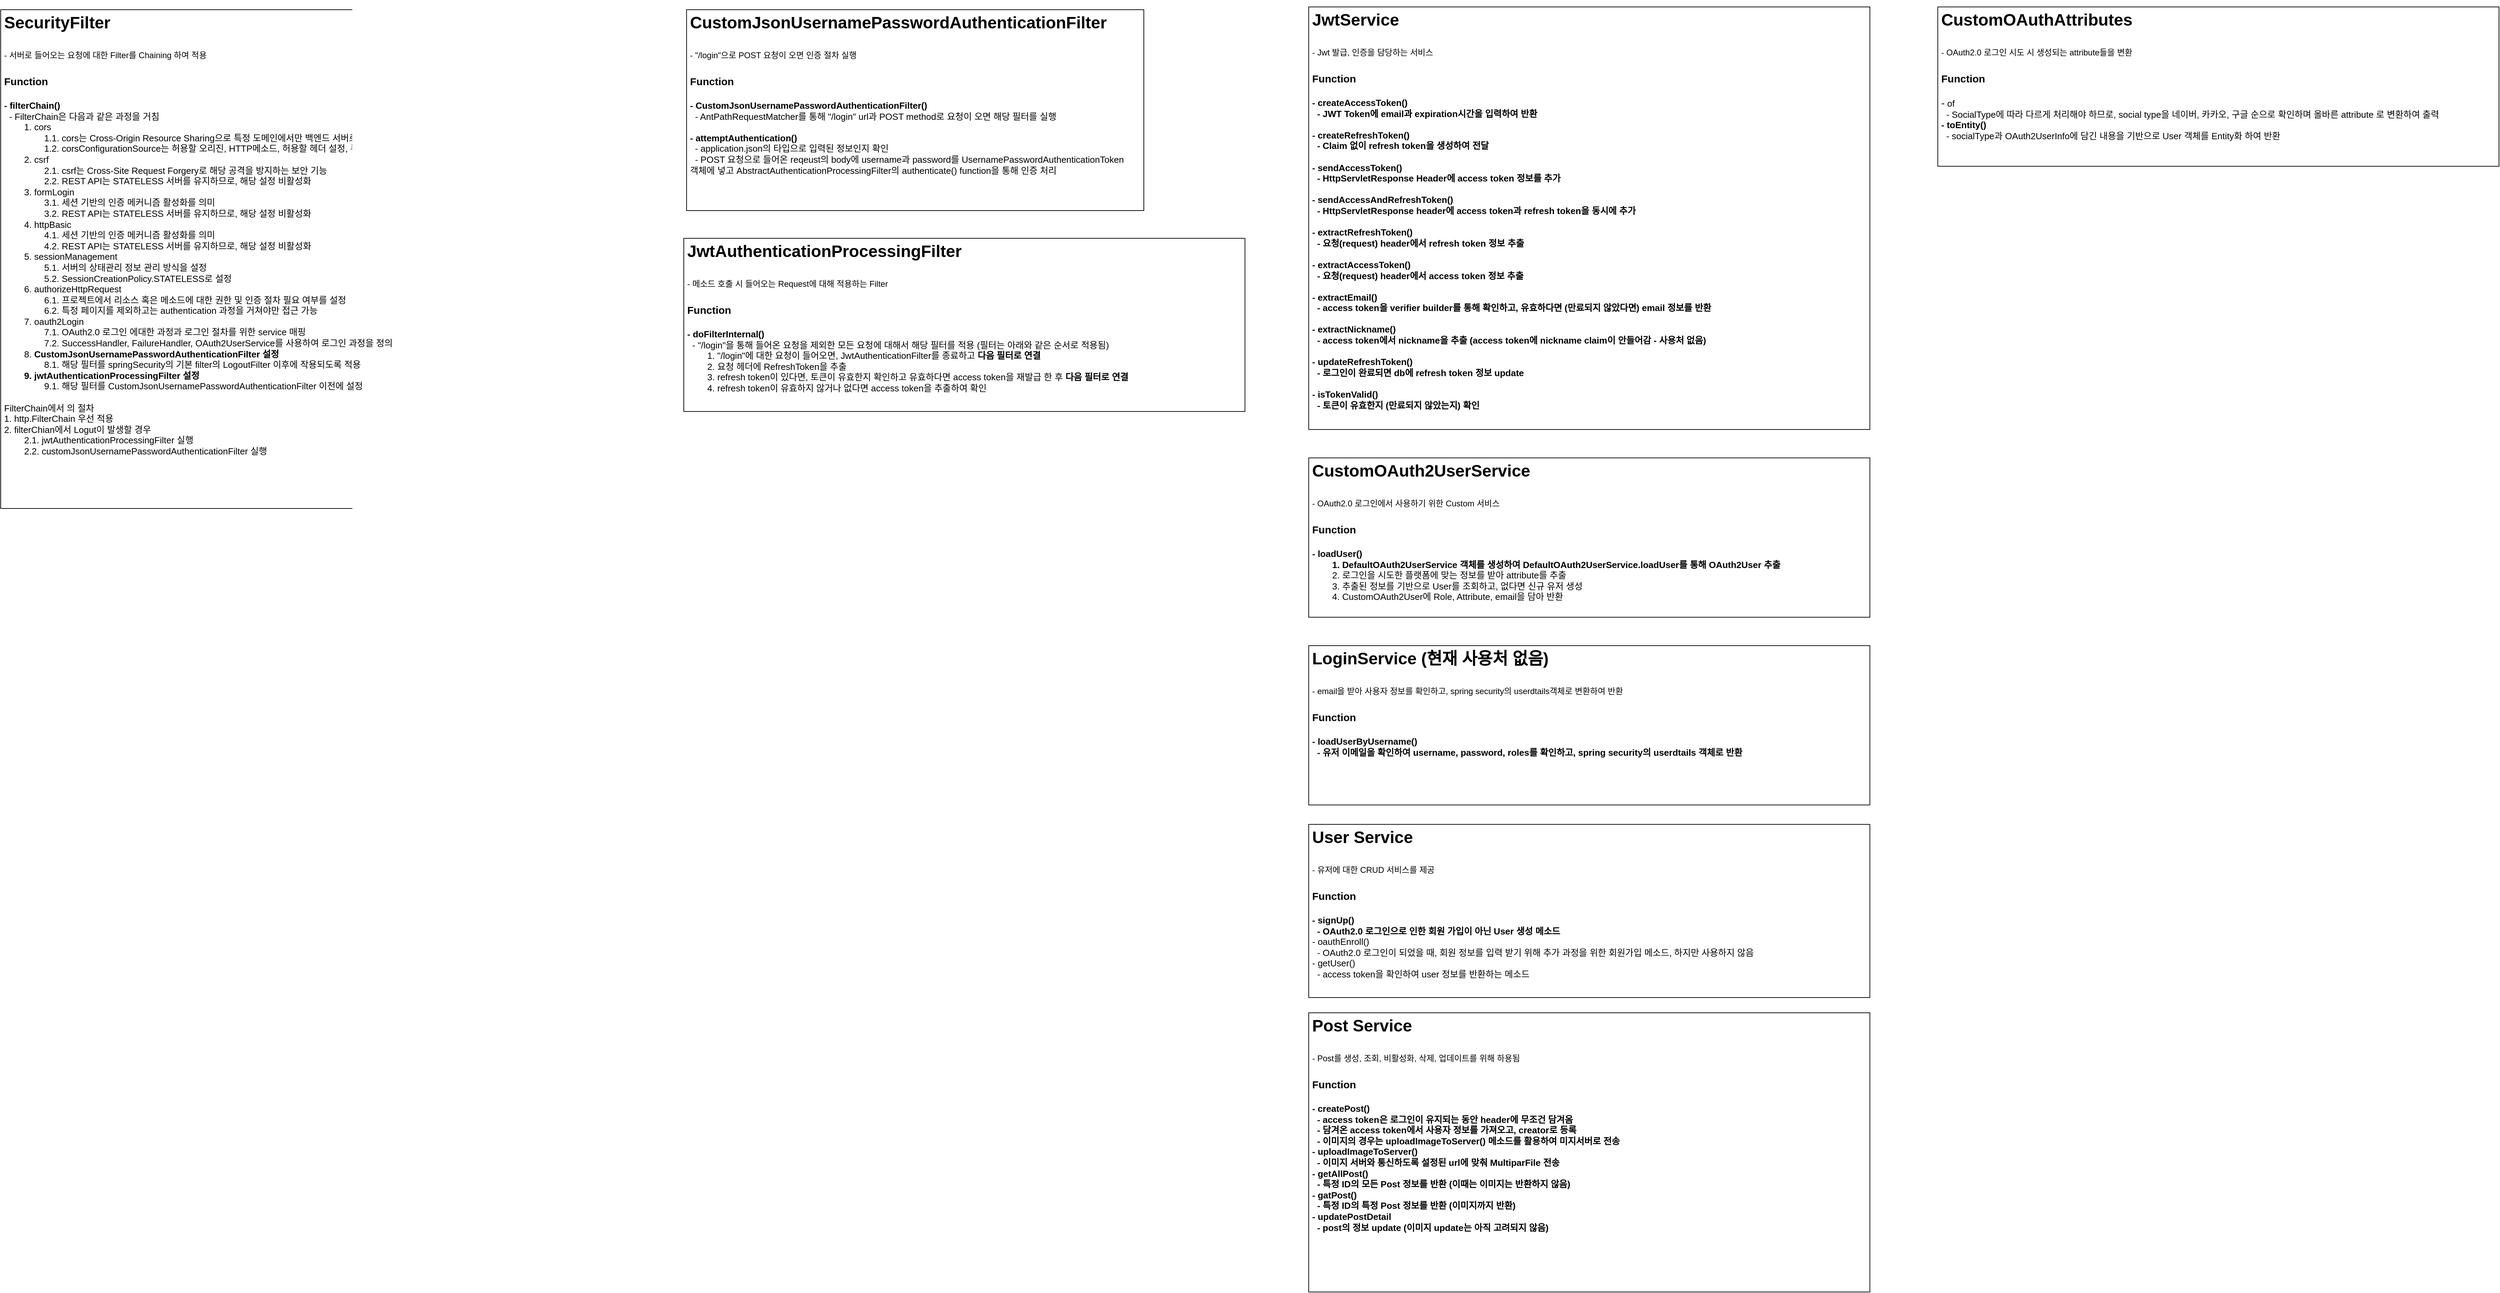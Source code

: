<mxfile version="23.1.8" type="github">
  <diagram name="Page-1" id="2YBvvXClWsGukQMizWep">
    <mxGraphModel dx="1817" dy="1123" grid="0" gridSize="10" guides="1" tooltips="1" connect="1" arrows="1" fold="1" page="0" pageScale="1" pageWidth="850" pageHeight="1100" math="0" shadow="0">
      <root>
        <mxCell id="0" />
        <mxCell id="1" parent="0" />
        <mxCell id="1fV30mokUrKp74guWzHp-1" value="&lt;p style=&quot;line-height: 40%;&quot;&gt;&lt;/p&gt;&lt;h1 style=&quot;line-height: 110%;&quot;&gt;&lt;span style=&quot;background-color: initial;&quot;&gt;CustomJsonUsernamePasswordAuthenticationFilter&lt;/span&gt;&lt;/h1&gt;&lt;h1 style=&quot;line-height: 110%;&quot;&gt;&lt;span style=&quot;font-size: 12px; font-weight: 400;&quot;&gt;- &quot;/login&quot;으로 POST 요청이 오면 인증 절차 실행&lt;/span&gt;&lt;/h1&gt;&lt;div style=&quot;line-height: 120%; font-size: 15px;&quot;&gt;&lt;font style=&quot;font-size: 15px;&quot;&gt;&lt;b&gt;Function&lt;/b&gt;&lt;/font&gt;&lt;/div&gt;&lt;div style=&quot;line-height: 120%; font-size: 15px;&quot;&gt;&lt;font style=&quot;font-size: 15px;&quot;&gt;&lt;b&gt;&lt;br&gt;&lt;/b&gt;&lt;/font&gt;&lt;/div&gt;&lt;div style=&quot;line-height: 120%; font-size: 13px;&quot;&gt;&lt;font style=&quot;font-size: 13px;&quot;&gt;&lt;b&gt;-&amp;nbsp;CustomJsonUsernamePasswordAuthenticationFilter()&lt;/b&gt;&lt;/font&gt;&lt;/div&gt;&lt;div style=&quot;line-height: 120%; font-size: 13px;&quot;&gt;&lt;font style=&quot;font-size: 13px;&quot;&gt;&amp;nbsp; - AntPathRequestMatcher를 통해 &quot;/login&quot; url과 POST method로 요청이 오면 해당 필터를 실행&lt;/font&gt;&lt;/div&gt;&lt;div style=&quot;line-height: 120%; font-size: 13px;&quot;&gt;&lt;font style=&quot;font-size: 13px;&quot;&gt;&lt;br&gt;&lt;/font&gt;&lt;/div&gt;&lt;div style=&quot;line-height: 120%; font-size: 13px;&quot;&gt;&lt;b&gt;&lt;font style=&quot;font-size: 13px;&quot;&gt;-&amp;nbsp;attemptAuthentication&lt;/font&gt;&lt;span style=&quot;background-color: initial;&quot;&gt;()&lt;/span&gt;&lt;/b&gt;&lt;/div&gt;&lt;div style=&quot;line-height: 120%; font-size: 13px;&quot;&gt;&lt;font style=&quot;font-size: 13px;&quot;&gt;&amp;nbsp; - application.json의 타입으로 입력된 정보인지 확인&lt;/font&gt;&lt;/div&gt;&lt;div style=&quot;line-height: 120%; font-size: 13px;&quot;&gt;&lt;font style=&quot;font-size: 13px;&quot;&gt;&amp;nbsp; - POST 요청으로 들어온 reqeust의 body에 username과 password를 UsernamePasswordAuthenticationToken&amp;nbsp; &amp;nbsp; &amp;nbsp; &amp;nbsp; 객체에 넣고 AbstractAuthenticationProcessingFilter의 authenticate() function을 통해 인증 처리&lt;/font&gt;&lt;/div&gt;&lt;p&gt;&lt;/p&gt;" style="text;html=1;spacing=5;spacingTop=-20;whiteSpace=wrap;overflow=hidden;rounded=0;strokeColor=default;" parent="1" vertex="1">
          <mxGeometry x="230" y="95" width="660" height="290" as="geometry" />
        </mxCell>
        <mxCell id="cRLDKxiATWoi08usjRkC-1" value="&lt;p style=&quot;line-height: 40%;&quot;&gt;&lt;/p&gt;&lt;h1 style=&quot;line-height: 110%;&quot;&gt;&lt;span style=&quot;background-color: initial;&quot;&gt;SecurityFilter&lt;/span&gt;&lt;/h1&gt;&lt;h1 style=&quot;line-height: 110%;&quot;&gt;&lt;span style=&quot;font-size: 12px; font-weight: 400;&quot;&gt;- 서버로 들어오는 요청에 대한 Filter를 Chaining 하여 적용&lt;/span&gt;&lt;/h1&gt;&lt;div style=&quot;line-height: 120%; font-size: 15px;&quot;&gt;&lt;font style=&quot;font-size: 15px;&quot;&gt;&lt;b&gt;Function&lt;/b&gt;&lt;/font&gt;&lt;/div&gt;&lt;div style=&quot;line-height: 120%; font-size: 15px;&quot;&gt;&lt;font style=&quot;font-size: 15px;&quot;&gt;&lt;b&gt;&lt;br&gt;&lt;/b&gt;&lt;/font&gt;&lt;/div&gt;&lt;div style=&quot;line-height: 120%; font-size: 13px;&quot;&gt;&lt;font style=&quot;font-size: 13px;&quot;&gt;&lt;b&gt;- filterChain()&lt;/b&gt;&lt;/font&gt;&lt;/div&gt;&lt;div style=&quot;line-height: 120%; font-size: 13px;&quot;&gt;&lt;font style=&quot;font-size: 13px;&quot;&gt;&amp;nbsp; - FilterChain은 다음과 같은 과정을 거침&lt;/font&gt;&lt;/div&gt;&lt;div style=&quot;line-height: 120%; font-size: 13px;&quot;&gt;&lt;span style=&quot;white-space: pre;&quot;&gt;&#x9;&lt;/span&gt;1. cors&lt;br&gt;&lt;/div&gt;&lt;div style=&quot;line-height: 120%; font-size: 13px;&quot;&gt;&lt;span style=&quot;white-space: pre;&quot;&gt;&#x9;&lt;/span&gt;&lt;span style=&quot;white-space: pre;&quot;&gt;&#x9;&lt;/span&gt;1.1. cors는 Cross-Origin Resource Sharing으로 특정 도메인에서만 백엔드 서버로 접근이 가능하도록 설정&lt;br&gt;&lt;/div&gt;&lt;div style=&quot;line-height: 120%; font-size: 13px;&quot;&gt;&lt;span style=&quot;white-space: pre;&quot;&gt;&#x9;&lt;/span&gt;&lt;span style=&quot;white-space: pre;&quot;&gt;&#x9;&lt;/span&gt;1.2. corsConfigurationSource는 허용할 오리진, HTTP메소드, 허용할 헤더 설정, 쿠키 사용 여부, pre-flight 캐싱 설정&lt;/div&gt;&lt;div style=&quot;line-height: 120%; font-size: 13px;&quot;&gt;&lt;span style=&quot;white-space: pre;&quot;&gt;&#x9;&lt;/span&gt;2. csrf&lt;br&gt;&lt;/div&gt;&lt;div style=&quot;line-height: 120%; font-size: 13px;&quot;&gt;&lt;span style=&quot;white-space: pre;&quot;&gt;&#x9;&lt;/span&gt;&lt;span style=&quot;white-space: pre;&quot;&gt;&#x9;&lt;/span&gt;2.1. csrf는 Cross-Site Request Forgery로 해당 공격을 방지하는 보안 기능&lt;br&gt;&lt;/div&gt;&lt;div style=&quot;line-height: 120%; font-size: 13px;&quot;&gt;&lt;span style=&quot;white-space: pre;&quot;&gt;&#x9;&lt;/span&gt;&lt;span style=&quot;white-space: pre;&quot;&gt;&#x9;&lt;/span&gt;2.2. REST API는 STATELESS 서버를 유지하므로, 해당 설정 비활성화&lt;br&gt;&lt;/div&gt;&lt;div style=&quot;line-height: 120%; font-size: 13px;&quot;&gt;&lt;span style=&quot;white-space: pre;&quot;&gt;&#x9;&lt;/span&gt;3. formLogin&lt;br&gt;&lt;/div&gt;&lt;div style=&quot;line-height: 120%; font-size: 13px;&quot;&gt;&lt;span style=&quot;white-space: pre;&quot;&gt;&#x9;&lt;/span&gt;&lt;span style=&quot;white-space: pre;&quot;&gt;&#x9;&lt;/span&gt;3.1. 세션 기반의 인증 메커니즘 활성화를 의미&lt;br&gt;&lt;/div&gt;&lt;div style=&quot;line-height: 120%; font-size: 13px;&quot;&gt;&lt;span style=&quot;white-space: pre;&quot;&gt;&#x9;&lt;/span&gt;&lt;span style=&quot;white-space: pre;&quot;&gt;&#x9;&lt;/span&gt;3.2. REST API는 STATELESS 서버를 유지하므로, 해당 설정 비활성화&lt;br&gt;&lt;/div&gt;&lt;div style=&quot;line-height: 120%; font-size: 13px;&quot;&gt;&lt;span style=&quot;white-space: pre;&quot;&gt;&#x9;&lt;/span&gt;4. httpBasic&lt;br&gt;&lt;/div&gt;&lt;div style=&quot;line-height: 120%; font-size: 13px;&quot;&gt;&lt;span style=&quot;white-space: pre;&quot;&gt;&#x9;&lt;/span&gt;&lt;span style=&quot;white-space: pre;&quot;&gt;&#x9;&lt;/span&gt;4.1. 세션 기반의 인증 메커니즘 활성화를 의미&lt;br&gt;&lt;/div&gt;&lt;div style=&quot;line-height: 120%; font-size: 13px;&quot;&gt;&lt;span style=&quot;white-space: pre;&quot;&gt;&#x9;&lt;/span&gt;&lt;span style=&quot;white-space: pre;&quot;&gt;&#x9;&lt;/span&gt;4.2. REST API는 STATELESS 서버를 유지하므로, 해당 설정 비활성화&lt;br&gt;&lt;/div&gt;&lt;div style=&quot;line-height: 120%; font-size: 13px;&quot;&gt;&lt;span style=&quot;white-space: pre;&quot;&gt;&#x9;&lt;/span&gt;5. sessionManagement&lt;br&gt;&lt;/div&gt;&lt;div style=&quot;line-height: 120%; font-size: 13px;&quot;&gt;&lt;span style=&quot;white-space: pre;&quot;&gt;&#x9;&lt;/span&gt;&lt;span style=&quot;white-space: pre;&quot;&gt;&#x9;&lt;/span&gt;5.1. 서버의 상태관리 정보 관리 방식을 설정&lt;br&gt;&lt;/div&gt;&lt;div style=&quot;line-height: 120%; font-size: 13px;&quot;&gt;&lt;span style=&quot;white-space: pre;&quot;&gt;&#x9;&lt;/span&gt;&lt;span style=&quot;white-space: pre;&quot;&gt;&#x9;&lt;/span&gt;5.2. SessionCreationPolicy.STATELESS로 설정&lt;br&gt;&lt;/div&gt;&lt;div style=&quot;line-height: 120%; font-size: 13px;&quot;&gt;&lt;span style=&quot;white-space: pre;&quot;&gt;&#x9;&lt;/span&gt;6. authorizeHttpRequest&lt;br&gt;&lt;/div&gt;&lt;div style=&quot;line-height: 120%; font-size: 13px;&quot;&gt;&lt;span style=&quot;white-space: pre;&quot;&gt;&#x9;&lt;/span&gt;&lt;span style=&quot;white-space: pre;&quot;&gt;&#x9;&lt;/span&gt;6.1. 프로젝트에서 리소스 혹은 메소드에 대한 권한 및 인증 절차 필요 여부를 설정&lt;br&gt;&lt;/div&gt;&lt;div style=&quot;line-height: 120%; font-size: 13px;&quot;&gt;&lt;span style=&quot;white-space: pre;&quot;&gt;&#x9;&lt;/span&gt;&lt;span style=&quot;white-space: pre;&quot;&gt;&#x9;&lt;/span&gt;6.2. 특정 페이지를 제외하고는 authentication 과정을 거쳐야만 접근 가능&lt;br&gt;&lt;/div&gt;&lt;div style=&quot;line-height: 120%; font-size: 13px;&quot;&gt;&lt;span style=&quot;white-space: pre;&quot;&gt;&#x9;&lt;/span&gt;7. oauth2Login&lt;br&gt;&lt;/div&gt;&lt;div style=&quot;line-height: 120%; font-size: 13px;&quot;&gt;&lt;span style=&quot;white-space: pre;&quot;&gt;&#x9;&lt;/span&gt;&lt;span style=&quot;white-space: pre;&quot;&gt;&#x9;&lt;/span&gt;7.1. OAuth2.0 로그인 에대한 과정과 로그인 절차를 위한 service 매핑&lt;br&gt;&lt;/div&gt;&lt;div style=&quot;line-height: 120%; font-size: 13px;&quot;&gt;&lt;span style=&quot;white-space: pre;&quot;&gt;&#x9;&lt;/span&gt;&lt;span style=&quot;white-space: pre;&quot;&gt;&#x9;&lt;/span&gt;7.2. SuccessHandler, FailureHandler, OAuth2UserService를 사용하여 로그인 과정을 정의&lt;br&gt;&lt;/div&gt;&lt;div style=&quot;line-height: 120%; font-size: 13px;&quot;&gt;&lt;span style=&quot;white-space: pre;&quot;&gt;&#x9;&lt;/span&gt;8. &lt;b&gt;CustomJsonUsernamePasswordAuthenticationFilter 설정&lt;/b&gt;&lt;br&gt;&lt;/div&gt;&lt;div style=&quot;line-height: 120%; font-size: 13px;&quot;&gt;&lt;span style=&quot;white-space: pre;&quot;&gt;&#x9;&lt;/span&gt;&lt;span style=&quot;white-space: pre;&quot;&gt;&#x9;&lt;/span&gt;8.1. 해당 필터를 springSecurity의 기본 filter의 LogoutFilter 이후에 작용되도록 적용&lt;br&gt;&lt;/div&gt;&lt;div style=&quot;line-height: 120%; font-size: 13px;&quot;&gt;&lt;b&gt;&lt;span style=&quot;white-space: pre;&quot;&gt;&#x9;&lt;/span&gt;9. jwtAuthenticationProcessingFilter 설정&lt;/b&gt;&lt;br&gt;&lt;/div&gt;&lt;div style=&quot;line-height: 120%; font-size: 13px;&quot;&gt;&lt;span style=&quot;font-weight: bold; white-space: pre;&quot;&gt;&#x9;&lt;/span&gt;&lt;span style=&quot;font-weight: bold; white-space: pre;&quot;&gt;&#x9;&lt;/span&gt;9.1. 해당 필터를 CustomJsonUsernamePasswordAuthenticationFilter 이전에 설정&lt;br&gt;&lt;/div&gt;&lt;div style=&quot;line-height: 120%; font-size: 13px;&quot;&gt;&lt;br&gt;&lt;/div&gt;&lt;div style=&quot;line-height: 120%; font-size: 13px;&quot;&gt;FilterChain에서 의 절차&lt;/div&gt;&lt;div style=&quot;line-height: 120%; font-size: 13px;&quot;&gt;1. http.FilterChain 우선 적용&lt;/div&gt;&lt;div style=&quot;line-height: 120%; font-size: 13px;&quot;&gt;2. filterChian에서 Logut이 발생할 경우&lt;/div&gt;&lt;div style=&quot;line-height: 120%; font-size: 13px;&quot;&gt;&lt;span style=&quot;white-space: pre;&quot;&gt;&#x9;&lt;/span&gt;2.1. jwtAuthenticationProcessingFilter 실행&lt;br&gt;&lt;/div&gt;&lt;div style=&quot;line-height: 120%; font-size: 13px;&quot;&gt;&lt;span style=&quot;white-space: pre;&quot;&gt;&#x9;&lt;/span&gt;2.2. customJsonUsernamePasswordAuthenticationFilter 실행&lt;br&gt;&lt;/div&gt;&lt;p&gt;&lt;/p&gt;" style="text;html=1;spacing=5;spacingTop=-20;whiteSpace=wrap;overflow=hidden;rounded=0;shadow=0;strokeColor=default;" parent="1" vertex="1">
          <mxGeometry x="-760" y="95" width="810" height="720" as="geometry" />
        </mxCell>
        <mxCell id="cRLDKxiATWoi08usjRkC-2" value="&lt;p style=&quot;line-height: 40%;&quot;&gt;&lt;/p&gt;&lt;h1 style=&quot;line-height: 110%;&quot;&gt;JwtAuthenticationProcessingFilter&lt;/h1&gt;&lt;h1 style=&quot;line-height: 110%;&quot;&gt;&lt;span style=&quot;font-size: 12px; font-weight: 400;&quot;&gt;- 메소드 호출 시 들어오는 Request에 대해 적용하는 Filter&lt;/span&gt;&lt;/h1&gt;&lt;div style=&quot;line-height: 120%; font-size: 15px;&quot;&gt;&lt;font style=&quot;font-size: 15px;&quot;&gt;&lt;b&gt;Function&lt;/b&gt;&lt;/font&gt;&lt;/div&gt;&lt;div style=&quot;line-height: 120%; font-size: 15px;&quot;&gt;&lt;font style=&quot;font-size: 15px;&quot;&gt;&lt;b&gt;&lt;br&gt;&lt;/b&gt;&lt;/font&gt;&lt;/div&gt;&lt;div style=&quot;line-height: 120%; font-size: 13px;&quot;&gt;&lt;font style=&quot;font-size: 13px;&quot;&gt;&lt;b&gt;- doFilterInternal()&lt;/b&gt;&lt;/font&gt;&lt;/div&gt;&lt;div style=&quot;line-height: 120%; font-size: 13px;&quot;&gt;&lt;font style=&quot;font-size: 13px;&quot;&gt;&amp;nbsp; - &quot;/login&quot;을 통해 들어온 요청을 제외한 모든 요청에 대해서 해당 필터를 적용 (필터는 아래와 같은 순서로 적용됨)&lt;/font&gt;&lt;/div&gt;&lt;div style=&quot;line-height: 120%; font-size: 13px;&quot;&gt;&lt;font style=&quot;font-size: 13px;&quot;&gt;&lt;span style=&quot;white-space: pre;&quot;&gt;&#x9;&lt;/span&gt;1. &quot;/login&quot;에 대한 요청이 들어오면, JwtAuthenticationFilter를 종료하고 &lt;b&gt;다음 필터로 연결&lt;/b&gt;&lt;br&gt;&lt;/font&gt;&lt;/div&gt;&lt;div style=&quot;line-height: 120%; font-size: 13px;&quot;&gt;&lt;font style=&quot;font-size: 13px;&quot;&gt;&lt;span style=&quot;white-space: pre;&quot;&gt;&#x9;&lt;/span&gt;2. 요청 헤더에 RefreshToken을 추출&lt;br&gt;&lt;/font&gt;&lt;/div&gt;&lt;div style=&quot;line-height: 120%; font-size: 13px;&quot;&gt;&lt;font style=&quot;font-size: 13px;&quot;&gt;&lt;span style=&quot;white-space: pre;&quot;&gt;&#x9;&lt;/span&gt;3. refresh token이 있다면, 토큰이 유효한지 확인하고 유효하다면 access token을 재발급 한 후 &lt;b&gt;다음 필터로 연결&lt;/b&gt;&lt;br&gt;&lt;/font&gt;&lt;/div&gt;&lt;div style=&quot;line-height: 120%; font-size: 13px;&quot;&gt;&lt;font style=&quot;font-size: 13px;&quot;&gt;&lt;span style=&quot;white-space: pre;&quot;&gt;&#x9;&lt;/span&gt;4. refresh token이 유효하지 않거나 없다면 access token을 추출하여 확인&lt;br&gt;&lt;/font&gt;&lt;/div&gt;&lt;div style=&quot;line-height: 120%; font-size: 13px;&quot;&gt;&lt;font style=&quot;font-size: 13px;&quot;&gt;&lt;br&gt;&lt;/font&gt;&lt;/div&gt;&lt;p&gt;&lt;/p&gt;" style="text;html=1;spacing=5;spacingTop=-20;whiteSpace=wrap;overflow=hidden;rounded=0;shadow=0;strokeColor=default;" parent="1" vertex="1">
          <mxGeometry x="226" y="425" width="810" height="250" as="geometry" />
        </mxCell>
        <mxCell id="cRLDKxiATWoi08usjRkC-3" value="&lt;p style=&quot;line-height: 40%;&quot;&gt;&lt;/p&gt;&lt;h1 style=&quot;line-height: 110%;&quot;&gt;JwtService&lt;/h1&gt;&lt;h1 style=&quot;line-height: 110%;&quot;&gt;&lt;span style=&quot;font-size: 12px; font-weight: 400;&quot;&gt;- Jwt 발급, 인증을 담당하는 서비스&lt;/span&gt;&lt;/h1&gt;&lt;div style=&quot;line-height: 120%; font-size: 15px;&quot;&gt;&lt;font style=&quot;font-size: 15px;&quot;&gt;&lt;b&gt;Function&lt;/b&gt;&lt;/font&gt;&lt;/div&gt;&lt;div style=&quot;line-height: 120%; font-size: 15px;&quot;&gt;&lt;font style=&quot;font-size: 15px;&quot;&gt;&lt;b&gt;&lt;br&gt;&lt;/b&gt;&lt;/font&gt;&lt;/div&gt;&lt;div style=&quot;line-height: 120%; font-size: 13px;&quot;&gt;&lt;font style=&quot;font-size: 13px;&quot;&gt;&lt;b&gt;- createAccessToken()&lt;/b&gt;&lt;/font&gt;&lt;/div&gt;&lt;div style=&quot;line-height: 120%; font-size: 13px;&quot;&gt;&lt;font style=&quot;font-size: 13px;&quot;&gt;&lt;b&gt;&amp;nbsp; - JWT Token에 email과 expiration시간을 입력하여 반환&lt;/b&gt;&lt;/font&gt;&lt;/div&gt;&lt;div style=&quot;line-height: 120%; font-size: 13px;&quot;&gt;&lt;font style=&quot;font-size: 13px;&quot;&gt;&lt;b&gt;&lt;br&gt;&lt;/b&gt;&lt;/font&gt;&lt;/div&gt;&lt;div style=&quot;line-height: 120%; font-size: 13px;&quot;&gt;&lt;font style=&quot;font-size: 13px;&quot;&gt;&lt;b&gt;- createRefreshToken()&lt;/b&gt;&lt;/font&gt;&lt;/div&gt;&lt;div style=&quot;line-height: 120%; font-size: 13px;&quot;&gt;&lt;font style=&quot;font-size: 13px;&quot;&gt;&lt;b&gt;&amp;nbsp; - Claim 없이 refresh token을 생성하여 전달&lt;/b&gt;&lt;/font&gt;&lt;/div&gt;&lt;div style=&quot;line-height: 120%; font-size: 13px;&quot;&gt;&lt;font style=&quot;font-size: 13px;&quot;&gt;&lt;b&gt;&lt;br&gt;&lt;/b&gt;&lt;/font&gt;&lt;/div&gt;&lt;div style=&quot;line-height: 120%; font-size: 13px;&quot;&gt;&lt;b&gt;- sendAccessToken()&lt;/b&gt;&lt;/div&gt;&lt;div style=&quot;line-height: 120%; font-size: 13px;&quot;&gt;&lt;b&gt;&amp;nbsp; - HttpServletResponse Header에 access token 정보를 추가&lt;/b&gt;&lt;/div&gt;&lt;div style=&quot;line-height: 120%; font-size: 13px;&quot;&gt;&lt;b&gt;&lt;br&gt;&lt;/b&gt;&lt;/div&gt;&lt;div style=&quot;line-height: 120%; font-size: 13px;&quot;&gt;&lt;b&gt;- sendAccessAndRefreshToken()&lt;/b&gt;&lt;/div&gt;&lt;div style=&quot;line-height: 120%; font-size: 13px;&quot;&gt;&lt;b&gt;&amp;nbsp; - HttpServletResponse header에 access token과 refresh token을 동시에 추가&lt;/b&gt;&lt;/div&gt;&lt;div style=&quot;line-height: 120%; font-size: 13px;&quot;&gt;&lt;b&gt;&lt;br&gt;&lt;/b&gt;&lt;/div&gt;&lt;div style=&quot;line-height: 120%; font-size: 13px;&quot;&gt;&lt;b&gt;- extractRefreshToken()&lt;/b&gt;&lt;/div&gt;&lt;div style=&quot;line-height: 120%; font-size: 13px;&quot;&gt;&lt;b&gt;&amp;nbsp; - 요청(request) header에서 refresh token 정보 추출&lt;/b&gt;&lt;/div&gt;&lt;div style=&quot;line-height: 120%; font-size: 13px;&quot;&gt;&lt;b&gt;&lt;br&gt;&lt;/b&gt;&lt;/div&gt;&lt;div style=&quot;line-height: 120%; font-size: 13px;&quot;&gt;&lt;b&gt;- extractAccessToken()&lt;/b&gt;&lt;/div&gt;&lt;div style=&quot;line-height: 120%; font-size: 13px;&quot;&gt;&lt;b&gt;&amp;nbsp; - 요청(request) header에서 access token 정보 추출&lt;/b&gt;&lt;/div&gt;&lt;div style=&quot;line-height: 120%; font-size: 13px;&quot;&gt;&lt;b&gt;&lt;br&gt;&lt;/b&gt;&lt;/div&gt;&lt;div style=&quot;line-height: 120%; font-size: 13px;&quot;&gt;&lt;b&gt;- extractEmail()&lt;/b&gt;&lt;/div&gt;&lt;div style=&quot;line-height: 120%; font-size: 13px;&quot;&gt;&lt;b&gt;&amp;nbsp; - access token을 verifier builder를 통해 확인하고, 유효하다면 (만료되지 않았다면) email 정보를 반환&lt;/b&gt;&lt;/div&gt;&lt;div style=&quot;line-height: 120%; font-size: 13px;&quot;&gt;&lt;b&gt;&lt;br&gt;&lt;/b&gt;&lt;/div&gt;&lt;div style=&quot;line-height: 120%; font-size: 13px;&quot;&gt;&lt;b&gt;- extractNickname()&lt;/b&gt;&lt;/div&gt;&lt;div style=&quot;line-height: 120%; font-size: 13px;&quot;&gt;&lt;b&gt;&amp;nbsp; - access token에서 nickname을 추출 (access token에 nickname claim이 안들어감 - 사용처 없음)&lt;/b&gt;&lt;/div&gt;&lt;div style=&quot;line-height: 120%; font-size: 13px;&quot;&gt;&lt;b&gt;&lt;br&gt;&lt;/b&gt;&lt;/div&gt;&lt;div style=&quot;line-height: 120%; font-size: 13px;&quot;&gt;&lt;b&gt;- updateRefreshToken()&lt;/b&gt;&lt;/div&gt;&lt;div style=&quot;line-height: 120%; font-size: 13px;&quot;&gt;&lt;b&gt;&amp;nbsp; - 로그인이 완료되면 db에 refresh token 정보 update&lt;/b&gt;&lt;/div&gt;&lt;div style=&quot;line-height: 120%; font-size: 13px;&quot;&gt;&lt;b&gt;&lt;br&gt;&lt;/b&gt;&lt;/div&gt;&lt;div style=&quot;line-height: 120%; font-size: 13px;&quot;&gt;&lt;b&gt;- isTokenValid()&lt;/b&gt;&lt;/div&gt;&lt;div style=&quot;line-height: 120%; font-size: 13px;&quot;&gt;&lt;b&gt;&amp;nbsp; - 토큰이 유효한지 (만료되지 않았는지) 확인&lt;/b&gt;&lt;/div&gt;&lt;p&gt;&lt;/p&gt;" style="text;html=1;spacing=5;spacingTop=-20;whiteSpace=wrap;overflow=hidden;rounded=0;shadow=0;strokeColor=default;" parent="1" vertex="1">
          <mxGeometry x="1128" y="91" width="810" height="610" as="geometry" />
        </mxCell>
        <mxCell id="cRLDKxiATWoi08usjRkC-4" value="&lt;p style=&quot;line-height: 40%;&quot;&gt;&lt;/p&gt;&lt;h1 style=&quot;line-height: 110%;&quot;&gt;CustomOAuth2UserService&lt;/h1&gt;&lt;h1 style=&quot;line-height: 110%;&quot;&gt;&lt;span style=&quot;font-size: 12px; font-weight: 400;&quot;&gt;- OAuth2.0 로그인에서 사용하기 위한 Custom 서비스&lt;/span&gt;&lt;/h1&gt;&lt;div style=&quot;line-height: 120%; font-size: 15px;&quot;&gt;&lt;font style=&quot;font-size: 15px;&quot;&gt;&lt;b&gt;Function&lt;/b&gt;&lt;/font&gt;&lt;/div&gt;&lt;div style=&quot;line-height: 120%; font-size: 15px;&quot;&gt;&lt;font style=&quot;font-size: 15px;&quot;&gt;&lt;b&gt;&lt;br&gt;&lt;/b&gt;&lt;/font&gt;&lt;/div&gt;&lt;div style=&quot;line-height: 120%; font-size: 13px;&quot;&gt;&lt;font style=&quot;font-size: 13px;&quot;&gt;&lt;b&gt;- loadUser()&lt;br&gt;&lt;/b&gt;&lt;/font&gt;&lt;/div&gt;&lt;div style=&quot;line-height: 120%; font-size: 13px;&quot;&gt;&lt;font style=&quot;font-size: 13px;&quot;&gt;&lt;b&gt;&lt;span style=&quot;white-space: pre;&quot;&gt;&#x9;&lt;/span&gt;1. DefaultOAuth2UserService 객체를 생성하여 DefaultOAuth2UserService.loadUser를 통해 OAuth2User 추출&lt;/b&gt;&lt;/font&gt;&lt;/div&gt;&lt;div style=&quot;line-height: 120%; font-size: 13px;&quot;&gt;&lt;span style=&quot;white-space: pre;&quot;&gt;&#x9;&lt;/span&gt;2. 로그인을 시도한 플랫폼에 맞는 정보를 받아 attribute를 추출&lt;br&gt;&lt;/div&gt;&lt;div style=&quot;line-height: 120%; font-size: 13px;&quot;&gt;&lt;span style=&quot;white-space: pre;&quot;&gt;&#x9;&lt;/span&gt;3. 추출된 정보를 기반으로 User를 조회하고, 없다면 신규 유저 생성&lt;br&gt;&lt;/div&gt;&lt;div style=&quot;line-height: 120%; font-size: 13px;&quot;&gt;&lt;span style=&quot;white-space: pre;&quot;&gt;&#x9;&lt;/span&gt;4. CustomOAuth2User에 Role, Attribute, email을 담아 반환&lt;/div&gt;&lt;p&gt;&lt;/p&gt;" style="text;html=1;spacing=5;spacingTop=-20;whiteSpace=wrap;overflow=hidden;rounded=0;shadow=0;strokeColor=default;" parent="1" vertex="1">
          <mxGeometry x="1128" y="742" width="810" height="230" as="geometry" />
        </mxCell>
        <mxCell id="cRLDKxiATWoi08usjRkC-5" value="&lt;p style=&quot;line-height: 40%;&quot;&gt;&lt;/p&gt;&lt;h1 style=&quot;line-height: 110%;&quot;&gt;CustomOAuthAttributes&lt;/h1&gt;&lt;h1 style=&quot;line-height: 110%;&quot;&gt;&lt;span style=&quot;font-size: 12px; font-weight: 400;&quot;&gt;- OAuth2.0 로그인 시도 시 생성되는 attribute들을 변환&lt;/span&gt;&lt;/h1&gt;&lt;div style=&quot;line-height: 120%; font-size: 15px;&quot;&gt;&lt;font style=&quot;font-size: 15px;&quot;&gt;&lt;b&gt;Function&lt;/b&gt;&lt;/font&gt;&lt;/div&gt;&lt;div style=&quot;line-height: 120%; font-size: 15px;&quot;&gt;&lt;font style=&quot;font-size: 15px;&quot;&gt;&lt;b&gt;&lt;br&gt;&lt;/b&gt;&lt;/font&gt;&lt;/div&gt;&lt;div style=&quot;line-height: 120%; font-size: 13px;&quot;&gt;&lt;font style=&quot;font-size: 15px;&quot;&gt;-&lt;/font&gt;&lt;font style=&quot;font-size: 13px;&quot;&gt; of&lt;/font&gt;&lt;/div&gt;&lt;div style=&quot;line-height: 120%; font-size: 13px;&quot;&gt;&lt;font style=&quot;font-size: 13px;&quot;&gt;&amp;nbsp; - SocialType에 따라 다르게 처리해야 하므로, social type을 네이버, 카카오, 구글 순으로 확인하며 올바른 attribute 로 변환하여 출력&lt;/font&gt;&lt;/div&gt;&lt;div style=&quot;line-height: 120%; font-size: 13px;&quot;&gt;&lt;font style=&quot;font-size: 13px;&quot;&gt;&lt;b&gt;- toEntity()&lt;/b&gt;&lt;/font&gt;&lt;/div&gt;&lt;div style=&quot;line-height: 120%; font-size: 13px;&quot;&gt;&lt;font style=&quot;font-size: 13px;&quot;&gt;&amp;nbsp; - socialType과 OAuth2UserInfo에 담긴 내용을 기반으로 User 객체를 Entity화 하여 반환&lt;/font&gt;&lt;/div&gt;&lt;p&gt;&lt;/p&gt;" style="text;html=1;spacing=5;spacingTop=-20;whiteSpace=wrap;overflow=hidden;rounded=0;shadow=0;strokeColor=default;" parent="1" vertex="1">
          <mxGeometry x="2036" y="91" width="810" height="230" as="geometry" />
        </mxCell>
        <mxCell id="cRLDKxiATWoi08usjRkC-6" value="&lt;p style=&quot;line-height: 40%;&quot;&gt;&lt;/p&gt;&lt;h1 style=&quot;line-height: 110%;&quot;&gt;LoginService (현재 사용처 없음)&lt;/h1&gt;&lt;h1 style=&quot;line-height: 110%;&quot;&gt;&lt;span style=&quot;font-size: 12px; font-weight: 400;&quot;&gt;- email을 받아 사용자 정보를 확인하고, spring security의 userdtails객체로 변환하여 반환&lt;/span&gt;&lt;/h1&gt;&lt;div style=&quot;line-height: 120%; font-size: 15px;&quot;&gt;&lt;font style=&quot;font-size: 15px;&quot;&gt;&lt;b&gt;Function&lt;/b&gt;&lt;/font&gt;&lt;/div&gt;&lt;div style=&quot;line-height: 120%; font-size: 15px;&quot;&gt;&lt;font style=&quot;font-size: 15px;&quot;&gt;&lt;b&gt;&lt;br&gt;&lt;/b&gt;&lt;/font&gt;&lt;/div&gt;&lt;div style=&quot;line-height: 120%; font-size: 13px;&quot;&gt;&lt;font style=&quot;font-size: 13px;&quot;&gt;&lt;b&gt;- loadUserByUsername()&lt;/b&gt;&lt;/font&gt;&lt;/div&gt;&lt;div style=&quot;line-height: 120%; font-size: 13px;&quot;&gt;&lt;font style=&quot;font-size: 13px;&quot;&gt;&lt;b&gt;&amp;nbsp; - 유저 이메일을 확인하여 username, password, roles를 확인하고, spring security의 userdtails 객체로 반환&lt;/b&gt;&lt;/font&gt;&lt;/div&gt;&lt;p&gt;&lt;/p&gt;" style="text;html=1;spacing=5;spacingTop=-20;whiteSpace=wrap;overflow=hidden;rounded=0;shadow=0;strokeColor=default;" parent="1" vertex="1">
          <mxGeometry x="1128" y="1013" width="810" height="230" as="geometry" />
        </mxCell>
        <mxCell id="cRLDKxiATWoi08usjRkC-7" value="&lt;p style=&quot;line-height: 40%;&quot;&gt;&lt;/p&gt;&lt;h1 style=&quot;line-height: 110%;&quot;&gt;User Service&lt;/h1&gt;&lt;h1 style=&quot;line-height: 110%;&quot;&gt;&lt;span style=&quot;font-size: 12px; font-weight: 400;&quot;&gt;- 유저에 대한 CRUD 서비스를 제공&lt;/span&gt;&lt;/h1&gt;&lt;div style=&quot;line-height: 120%; font-size: 15px;&quot;&gt;&lt;font style=&quot;font-size: 15px;&quot;&gt;&lt;b&gt;Function&lt;/b&gt;&lt;/font&gt;&lt;/div&gt;&lt;div style=&quot;line-height: 120%; font-size: 15px;&quot;&gt;&lt;font style=&quot;font-size: 15px;&quot;&gt;&lt;b&gt;&lt;br&gt;&lt;/b&gt;&lt;/font&gt;&lt;/div&gt;&lt;div style=&quot;line-height: 120%; font-size: 13px;&quot;&gt;&lt;font style=&quot;font-size: 13px;&quot;&gt;&lt;b&gt;- signUp()&lt;/b&gt;&lt;/font&gt;&lt;/div&gt;&lt;div style=&quot;line-height: 120%; font-size: 13px;&quot;&gt;&lt;font style=&quot;font-size: 13px;&quot;&gt;&lt;b&gt;&amp;nbsp; - OAuth2.0 로그인으로 인한 회원 가입이 아닌 User 생성 메소드&lt;/b&gt;&lt;/font&gt;&lt;/div&gt;&lt;div style=&quot;line-height: 120%; font-size: 13px;&quot;&gt;- oauthEnroll()&lt;/div&gt;&lt;div style=&quot;line-height: 120%; font-size: 13px;&quot;&gt;&amp;nbsp; - OAuth2.0 로그인이 되었을 때, 회원 정보를 입력 받기 위해 추가 과정을 위한 회원가입 메소드, 하지만 사용하지 않음&lt;/div&gt;&lt;div style=&quot;line-height: 120%; font-size: 13px;&quot;&gt;- getUser()&lt;/div&gt;&lt;div style=&quot;line-height: 120%; font-size: 13px;&quot;&gt;&amp;nbsp; - access token을 확인하여 user 정보를 반환하는 메소드&lt;/div&gt;&lt;p&gt;&lt;/p&gt;" style="text;html=1;spacing=5;spacingTop=-20;whiteSpace=wrap;overflow=hidden;rounded=0;shadow=0;strokeColor=default;" parent="1" vertex="1">
          <mxGeometry x="1128" y="1271" width="810" height="250" as="geometry" />
        </mxCell>
        <mxCell id="nwl0XC0N6KRkOCoaJsfY-1" value="&lt;p style=&quot;line-height: 40%;&quot;&gt;&lt;/p&gt;&lt;h1 style=&quot;line-height: 110%;&quot;&gt;Post Service&lt;/h1&gt;&lt;h1 style=&quot;line-height: 110%;&quot;&gt;&lt;span style=&quot;font-size: 12px; font-weight: 400;&quot;&gt;- Post를 생성, 조회, 비활성화, 삭제, 업데이트를 위해 하용됨&lt;/span&gt;&lt;/h1&gt;&lt;div style=&quot;line-height: 120%; font-size: 15px;&quot;&gt;&lt;font style=&quot;font-size: 15px;&quot;&gt;&lt;b&gt;Function&lt;/b&gt;&lt;/font&gt;&lt;/div&gt;&lt;div style=&quot;line-height: 120%; font-size: 15px;&quot;&gt;&lt;font style=&quot;font-size: 15px;&quot;&gt;&lt;b&gt;&lt;br&gt;&lt;/b&gt;&lt;/font&gt;&lt;/div&gt;&lt;div style=&quot;line-height: 120%; font-size: 13px;&quot;&gt;&lt;font style=&quot;font-size: 13px;&quot;&gt;&lt;b&gt;- createPost()&lt;/b&gt;&lt;/font&gt;&lt;/div&gt;&lt;div style=&quot;line-height: 120%; font-size: 13px;&quot;&gt;&lt;font style=&quot;font-size: 13px;&quot;&gt;&lt;b&gt;&amp;nbsp; - access token은 로그인이 유지되는 동안 header에 무조건 담겨옴&lt;/b&gt;&lt;/font&gt;&lt;/div&gt;&lt;div style=&quot;line-height: 120%; font-size: 13px;&quot;&gt;&lt;font style=&quot;font-size: 13px;&quot;&gt;&lt;b&gt;&amp;nbsp; - 담겨온 access token에서 사용자 정보를 가져오고, creator로 등록&lt;/b&gt;&lt;/font&gt;&lt;/div&gt;&lt;div style=&quot;line-height: 120%; font-size: 13px;&quot;&gt;&lt;font style=&quot;font-size: 13px;&quot;&gt;&lt;b&gt;&amp;nbsp; - 이미지의 경우는 uploadImageToServer() 메소드를 활용하여 미지서버로 전송&lt;/b&gt;&lt;/font&gt;&lt;/div&gt;&lt;div style=&quot;line-height: 120%; font-size: 13px;&quot;&gt;&lt;font style=&quot;font-size: 13px;&quot;&gt;&lt;b&gt;- uploadImageToServer()&lt;/b&gt;&lt;/font&gt;&lt;/div&gt;&lt;div style=&quot;line-height: 120%; font-size: 13px;&quot;&gt;&lt;font style=&quot;font-size: 13px;&quot;&gt;&lt;b&gt;&amp;nbsp; - 이미지 서버와 통신하도록 설정된 url에 맞춰 MultiparFile 전송&lt;/b&gt;&lt;/font&gt;&lt;/div&gt;&lt;div style=&quot;line-height: 120%; font-size: 13px;&quot;&gt;&lt;font style=&quot;font-size: 13px;&quot;&gt;&lt;b&gt;- getAllPost()&lt;/b&gt;&lt;/font&gt;&lt;/div&gt;&lt;div style=&quot;line-height: 120%; font-size: 13px;&quot;&gt;&lt;font style=&quot;font-size: 13px;&quot;&gt;&lt;b&gt;&amp;nbsp; - 특정 ID의 모든 Post 정보를 반환 (이때는 이미지는 반환하지 않음)&lt;/b&gt;&lt;/font&gt;&lt;/div&gt;&lt;div style=&quot;line-height: 120%; font-size: 13px;&quot;&gt;&lt;font style=&quot;font-size: 13px;&quot;&gt;&lt;b&gt;- gatPost()&lt;/b&gt;&lt;/font&gt;&lt;/div&gt;&lt;div style=&quot;line-height: 120%; font-size: 13px;&quot;&gt;&lt;font style=&quot;font-size: 13px;&quot;&gt;&lt;b&gt;&amp;nbsp; - 특정 ID의 특정 Post 정보를 반환 (이미지까지 반환)&lt;/b&gt;&lt;/font&gt;&lt;/div&gt;&lt;div style=&quot;line-height: 120%; font-size: 13px;&quot;&gt;&lt;font style=&quot;font-size: 13px;&quot;&gt;&lt;b&gt;- updatePostDetail&lt;/b&gt;&lt;/font&gt;&lt;/div&gt;&lt;div style=&quot;line-height: 120%; font-size: 13px;&quot;&gt;&lt;font style=&quot;font-size: 13px;&quot;&gt;&lt;b&gt;&amp;nbsp; - post의 정보 update (이미지 update는 아직 고려되지 않음)&lt;/b&gt;&lt;/font&gt;&lt;/div&gt;&lt;p&gt;&lt;/p&gt;" style="text;html=1;spacing=5;spacingTop=-20;whiteSpace=wrap;overflow=hidden;rounded=0;shadow=0;strokeColor=default;" parent="1" vertex="1">
          <mxGeometry x="1128" y="1543" width="810" height="403" as="geometry" />
        </mxCell>
      </root>
    </mxGraphModel>
  </diagram>
</mxfile>
